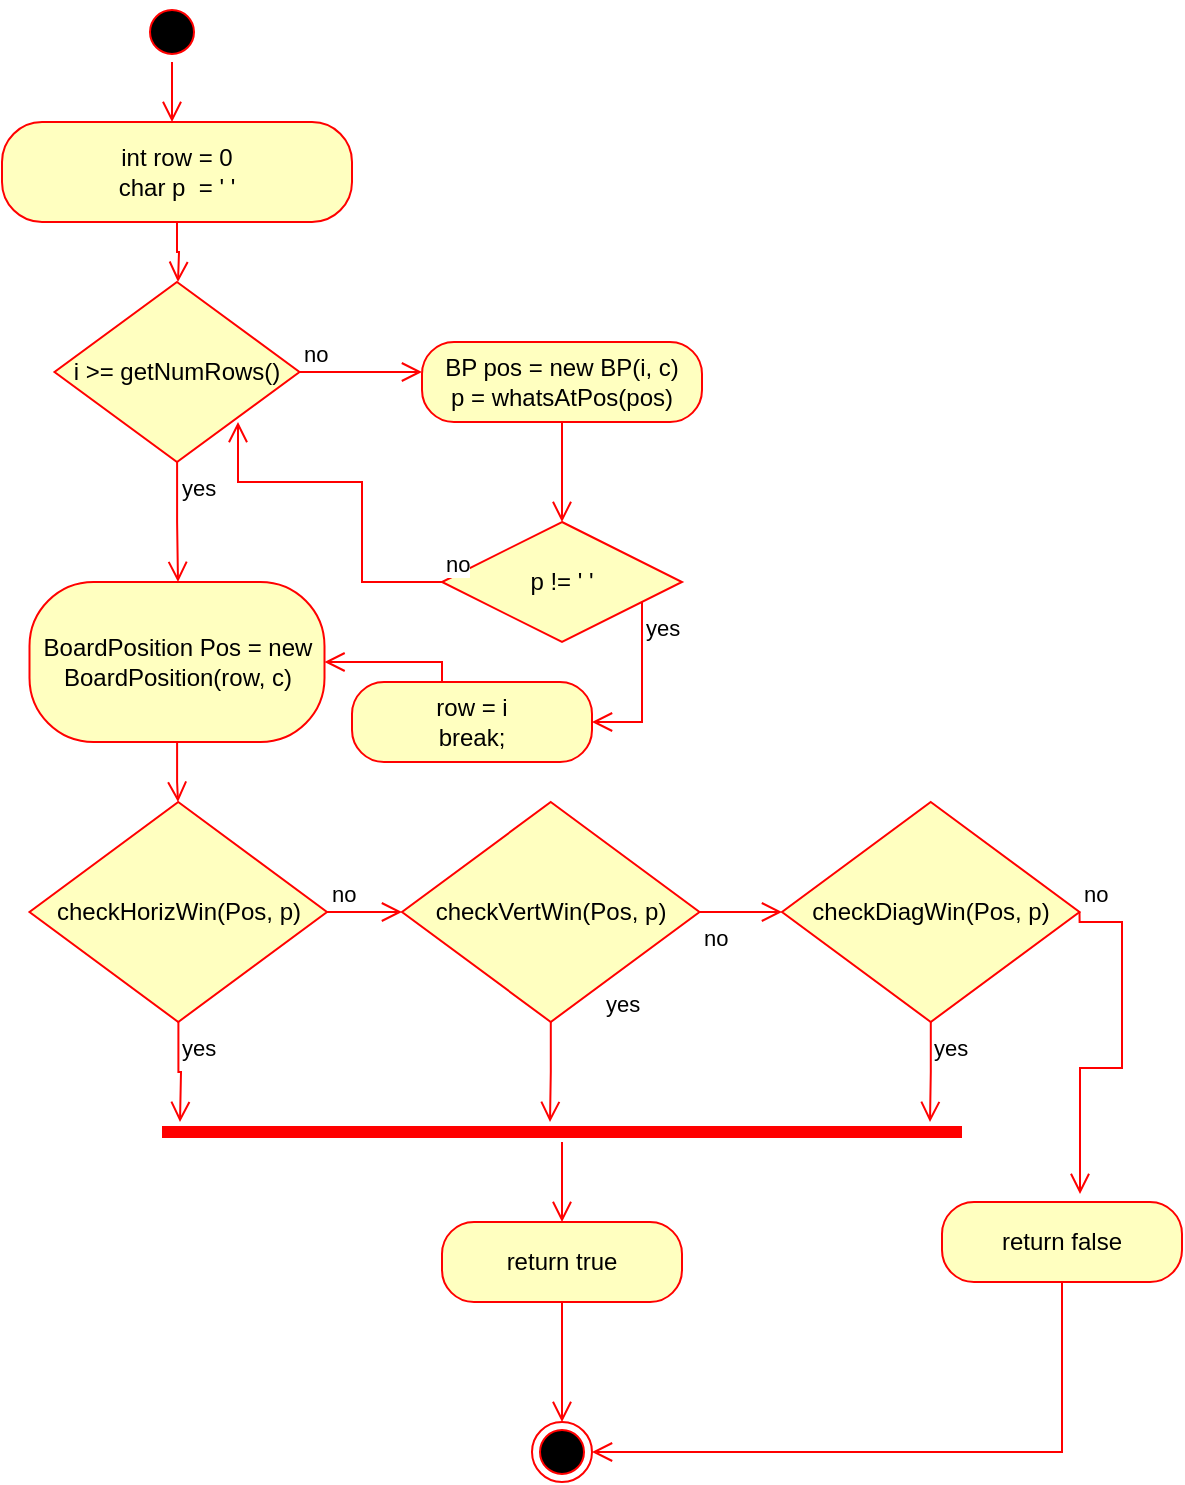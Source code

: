 <mxfile version="17.1.0" type="device"><diagram id="4MCqGUDYiuQpB5fH-_0m" name="Page-1"><mxGraphModel dx="780" dy="1055" grid="1" gridSize="10" guides="1" tooltips="1" connect="1" arrows="1" fold="1" page="1" pageScale="1" pageWidth="850" pageHeight="1100" math="0" shadow="0"><root><mxCell id="0"/><mxCell id="1" parent="0"/><mxCell id="qLNQyUWpda94CMKDMh6l-1" value="" style="ellipse;html=1;shape=startState;fillColor=#000000;strokeColor=#ff0000;" parent="1" vertex="1"><mxGeometry x="180" y="170" width="30" height="30" as="geometry"/></mxCell><mxCell id="qLNQyUWpda94CMKDMh6l-2" value="" style="edgeStyle=orthogonalEdgeStyle;html=1;verticalAlign=bottom;endArrow=open;endSize=8;strokeColor=#ff0000;rounded=0;" parent="1" source="qLNQyUWpda94CMKDMh6l-1" edge="1"><mxGeometry relative="1" as="geometry"><mxPoint x="195" y="230" as="targetPoint"/></mxGeometry></mxCell><mxCell id="qLNQyUWpda94CMKDMh6l-4" value="int row = 0&lt;br&gt;char p&amp;nbsp; = ' '" style="rounded=1;whiteSpace=wrap;html=1;arcSize=40;fontColor=#000000;fillColor=#ffffc0;strokeColor=#ff0000;" parent="1" vertex="1"><mxGeometry x="110" y="230" width="175" height="50" as="geometry"/></mxCell><mxCell id="qLNQyUWpda94CMKDMh6l-5" value="" style="edgeStyle=orthogonalEdgeStyle;html=1;verticalAlign=bottom;endArrow=open;endSize=8;strokeColor=#ff0000;rounded=0;" parent="1" source="qLNQyUWpda94CMKDMh6l-4" edge="1"><mxGeometry relative="1" as="geometry"><mxPoint x="198" y="310" as="targetPoint"/></mxGeometry></mxCell><mxCell id="qLNQyUWpda94CMKDMh6l-12" value="i &amp;gt;= getNumRows()" style="rhombus;whiteSpace=wrap;html=1;fillColor=#ffffc0;strokeColor=#ff0000;" parent="1" vertex="1"><mxGeometry x="136.25" y="310" width="122.5" height="90" as="geometry"/></mxCell><mxCell id="qLNQyUWpda94CMKDMh6l-13" value="no" style="edgeStyle=orthogonalEdgeStyle;html=1;align=left;verticalAlign=bottom;endArrow=open;endSize=8;strokeColor=#ff0000;rounded=0;" parent="1" source="qLNQyUWpda94CMKDMh6l-12" edge="1"><mxGeometry x="-1" relative="1" as="geometry"><mxPoint x="320" y="355" as="targetPoint"/></mxGeometry></mxCell><mxCell id="qLNQyUWpda94CMKDMh6l-14" value="yes" style="edgeStyle=orthogonalEdgeStyle;html=1;align=left;verticalAlign=top;endArrow=open;endSize=8;strokeColor=#ff0000;rounded=0;" parent="1" source="qLNQyUWpda94CMKDMh6l-12" edge="1"><mxGeometry x="-1" relative="1" as="geometry"><mxPoint x="198" y="460" as="targetPoint"/></mxGeometry></mxCell><mxCell id="qLNQyUWpda94CMKDMh6l-32" value="BoardPosition Pos = new BoardPosition(row, c)" style="rounded=1;whiteSpace=wrap;html=1;arcSize=40;fontColor=#000000;fillColor=#ffffc0;strokeColor=#ff0000;" parent="1" vertex="1"><mxGeometry x="123.75" y="460" width="147.5" height="80" as="geometry"/></mxCell><mxCell id="qLNQyUWpda94CMKDMh6l-33" value="" style="edgeStyle=orthogonalEdgeStyle;html=1;verticalAlign=bottom;endArrow=open;endSize=8;strokeColor=#ff0000;rounded=0;" parent="1" source="qLNQyUWpda94CMKDMh6l-32" edge="1"><mxGeometry relative="1" as="geometry"><mxPoint x="198" y="570" as="targetPoint"/><Array as="points"><mxPoint x="198" y="560"/><mxPoint x="198" y="560"/></Array></mxGeometry></mxCell><mxCell id="qLNQyUWpda94CMKDMh6l-46" value="checkHorizWin(Pos, p)" style="rhombus;whiteSpace=wrap;html=1;fillColor=#ffffc0;strokeColor=#ff0000;" parent="1" vertex="1"><mxGeometry x="123.75" y="570" width="148.75" height="110" as="geometry"/></mxCell><mxCell id="qLNQyUWpda94CMKDMh6l-47" value="no" style="edgeStyle=orthogonalEdgeStyle;html=1;align=left;verticalAlign=bottom;endArrow=open;endSize=8;strokeColor=#ff0000;rounded=0;" parent="1" source="qLNQyUWpda94CMKDMh6l-46" edge="1"><mxGeometry x="-1" relative="1" as="geometry"><mxPoint x="310" y="625" as="targetPoint"/></mxGeometry></mxCell><mxCell id="qLNQyUWpda94CMKDMh6l-48" value="yes" style="edgeStyle=orthogonalEdgeStyle;html=1;align=left;verticalAlign=top;endArrow=open;endSize=8;strokeColor=#ff0000;rounded=0;" parent="1" source="qLNQyUWpda94CMKDMh6l-46" edge="1"><mxGeometry x="-1" relative="1" as="geometry"><mxPoint x="199" y="730" as="targetPoint"/></mxGeometry></mxCell><mxCell id="qLNQyUWpda94CMKDMh6l-53" value="checkVertWin(Pos, p)" style="rhombus;whiteSpace=wrap;html=1;fillColor=#ffffc0;strokeColor=#ff0000;" parent="1" vertex="1"><mxGeometry x="310" y="570" width="148.75" height="110" as="geometry"/></mxCell><mxCell id="qLNQyUWpda94CMKDMh6l-54" value="yes" style="edgeStyle=orthogonalEdgeStyle;html=1;align=left;verticalAlign=bottom;endArrow=open;endSize=8;strokeColor=#ff0000;rounded=0;" parent="1" source="qLNQyUWpda94CMKDMh6l-53" edge="1"><mxGeometry x="-0.999" y="26" relative="1" as="geometry"><mxPoint x="384" y="730" as="targetPoint"/><mxPoint as="offset"/></mxGeometry></mxCell><mxCell id="qLNQyUWpda94CMKDMh6l-55" value="no" style="edgeStyle=orthogonalEdgeStyle;html=1;align=left;verticalAlign=top;endArrow=open;endSize=8;strokeColor=#ff0000;rounded=0;" parent="1" source="qLNQyUWpda94CMKDMh6l-53" edge="1"><mxGeometry x="-1" relative="1" as="geometry"><mxPoint x="500" y="625" as="targetPoint"/></mxGeometry></mxCell><mxCell id="qLNQyUWpda94CMKDMh6l-56" value="checkDiagWin(Pos, p)" style="rhombus;whiteSpace=wrap;html=1;fillColor=#ffffc0;strokeColor=#ff0000;" parent="1" vertex="1"><mxGeometry x="500" y="570" width="148.75" height="110" as="geometry"/></mxCell><mxCell id="qLNQyUWpda94CMKDMh6l-57" value="no" style="edgeStyle=orthogonalEdgeStyle;html=1;align=left;verticalAlign=bottom;endArrow=open;endSize=8;strokeColor=#ff0000;rounded=0;entryX=0.575;entryY=-0.1;entryDx=0;entryDy=0;entryPerimeter=0;exitX=1;exitY=0.5;exitDx=0;exitDy=0;" parent="1" source="qLNQyUWpda94CMKDMh6l-56" target="qLNQyUWpda94CMKDMh6l-64" edge="1"><mxGeometry x="-1" relative="1" as="geometry"><mxPoint x="648.75" y="755" as="targetPoint"/><mxPoint x="660" y="620" as="sourcePoint"/><Array as="points"><mxPoint x="649" y="630"/><mxPoint x="670" y="630"/><mxPoint x="670" y="703"/><mxPoint x="649" y="703"/></Array></mxGeometry></mxCell><mxCell id="qLNQyUWpda94CMKDMh6l-58" value="yes" style="edgeStyle=orthogonalEdgeStyle;html=1;align=left;verticalAlign=top;endArrow=open;endSize=8;strokeColor=#ff0000;rounded=0;" parent="1" source="qLNQyUWpda94CMKDMh6l-56" edge="1"><mxGeometry x="-1" relative="1" as="geometry"><mxPoint x="574" y="730" as="targetPoint"/></mxGeometry></mxCell><mxCell id="qLNQyUWpda94CMKDMh6l-59" value="" style="shape=line;html=1;strokeWidth=6;strokeColor=#ff0000;" parent="1" vertex="1"><mxGeometry x="190" y="730" width="400" height="10" as="geometry"/></mxCell><mxCell id="qLNQyUWpda94CMKDMh6l-60" value="" style="edgeStyle=orthogonalEdgeStyle;html=1;verticalAlign=bottom;endArrow=open;endSize=8;strokeColor=#ff0000;rounded=0;" parent="1" source="qLNQyUWpda94CMKDMh6l-59" edge="1"><mxGeometry relative="1" as="geometry"><mxPoint x="390" y="780" as="targetPoint"/></mxGeometry></mxCell><mxCell id="qLNQyUWpda94CMKDMh6l-61" value="return true" style="rounded=1;whiteSpace=wrap;html=1;arcSize=40;fontColor=#000000;fillColor=#ffffc0;strokeColor=#ff0000;" parent="1" vertex="1"><mxGeometry x="330" y="780" width="120" height="40" as="geometry"/></mxCell><mxCell id="qLNQyUWpda94CMKDMh6l-62" value="" style="edgeStyle=orthogonalEdgeStyle;html=1;verticalAlign=bottom;endArrow=open;endSize=8;strokeColor=#ff0000;rounded=0;" parent="1" source="qLNQyUWpda94CMKDMh6l-61" edge="1"><mxGeometry relative="1" as="geometry"><mxPoint x="390" y="880" as="targetPoint"/></mxGeometry></mxCell><mxCell id="qLNQyUWpda94CMKDMh6l-63" value="" style="ellipse;html=1;shape=endState;fillColor=#000000;strokeColor=#ff0000;" parent="1" vertex="1"><mxGeometry x="375" y="880" width="30" height="30" as="geometry"/></mxCell><mxCell id="qLNQyUWpda94CMKDMh6l-64" value="return false" style="rounded=1;whiteSpace=wrap;html=1;arcSize=40;fontColor=#000000;fillColor=#ffffc0;strokeColor=#ff0000;" parent="1" vertex="1"><mxGeometry x="580" y="770" width="120" height="40" as="geometry"/></mxCell><mxCell id="qLNQyUWpda94CMKDMh6l-65" value="" style="edgeStyle=orthogonalEdgeStyle;html=1;verticalAlign=bottom;endArrow=open;endSize=8;strokeColor=#ff0000;rounded=0;entryX=1;entryY=0.5;entryDx=0;entryDy=0;" parent="1" source="qLNQyUWpda94CMKDMh6l-64" target="qLNQyUWpda94CMKDMh6l-63" edge="1"><mxGeometry relative="1" as="geometry"><mxPoint x="640" y="880" as="targetPoint"/><Array as="points"><mxPoint x="640" y="895"/></Array></mxGeometry></mxCell><mxCell id="4zhRqlNnIJ2TLLr3N-e_-1" value="BP pos = new BP(i, c)&lt;br&gt;p = whatsAtPos(pos)" style="rounded=1;whiteSpace=wrap;html=1;arcSize=40;fontColor=#000000;fillColor=#ffffc0;strokeColor=#ff0000;" vertex="1" parent="1"><mxGeometry x="320" y="340" width="140" height="40" as="geometry"/></mxCell><mxCell id="4zhRqlNnIJ2TLLr3N-e_-2" value="" style="edgeStyle=orthogonalEdgeStyle;html=1;verticalAlign=bottom;endArrow=open;endSize=8;strokeColor=#ff0000;rounded=0;" edge="1" source="4zhRqlNnIJ2TLLr3N-e_-1" parent="1"><mxGeometry relative="1" as="geometry"><mxPoint x="390" y="430" as="targetPoint"/><Array as="points"><mxPoint x="390" y="400"/><mxPoint x="390" y="400"/></Array></mxGeometry></mxCell><mxCell id="4zhRqlNnIJ2TLLr3N-e_-3" value="p != ' '" style="rhombus;whiteSpace=wrap;html=1;fillColor=#ffffc0;strokeColor=#ff0000;" vertex="1" parent="1"><mxGeometry x="330" y="430" width="120" height="60" as="geometry"/></mxCell><mxCell id="4zhRqlNnIJ2TLLr3N-e_-4" value="no" style="edgeStyle=orthogonalEdgeStyle;html=1;align=left;verticalAlign=bottom;endArrow=open;endSize=8;strokeColor=#ff0000;rounded=0;" edge="1" source="4zhRqlNnIJ2TLLr3N-e_-3" parent="1"><mxGeometry x="-1" relative="1" as="geometry"><mxPoint x="228" y="380" as="targetPoint"/><Array as="points"><mxPoint x="290" y="460"/><mxPoint x="290" y="410"/><mxPoint x="228" y="410"/></Array></mxGeometry></mxCell><mxCell id="4zhRqlNnIJ2TLLr3N-e_-5" value="yes" style="edgeStyle=orthogonalEdgeStyle;html=1;align=left;verticalAlign=top;endArrow=open;endSize=8;strokeColor=#ff0000;rounded=0;entryX=1;entryY=0.5;entryDx=0;entryDy=0;" edge="1" source="4zhRqlNnIJ2TLLr3N-e_-3" parent="1" target="4zhRqlNnIJ2TLLr3N-e_-6"><mxGeometry x="-1" relative="1" as="geometry"><mxPoint x="410" y="590" as="targetPoint"/><Array as="points"><mxPoint x="430" y="530"/></Array></mxGeometry></mxCell><mxCell id="4zhRqlNnIJ2TLLr3N-e_-6" value="row = i&lt;br&gt;break;" style="rounded=1;whiteSpace=wrap;html=1;arcSize=40;fontColor=#000000;fillColor=#ffffc0;strokeColor=#ff0000;" vertex="1" parent="1"><mxGeometry x="285" y="510" width="120" height="40" as="geometry"/></mxCell><mxCell id="4zhRqlNnIJ2TLLr3N-e_-7" value="" style="edgeStyle=orthogonalEdgeStyle;html=1;verticalAlign=bottom;endArrow=open;endSize=8;strokeColor=#ff0000;rounded=0;entryX=1;entryY=0.5;entryDx=0;entryDy=0;" edge="1" source="4zhRqlNnIJ2TLLr3N-e_-6" parent="1" target="qLNQyUWpda94CMKDMh6l-32"><mxGeometry relative="1" as="geometry"><mxPoint x="290" y="500" as="targetPoint"/><Array as="points"><mxPoint x="330" y="500"/></Array></mxGeometry></mxCell></root></mxGraphModel></diagram></mxfile>